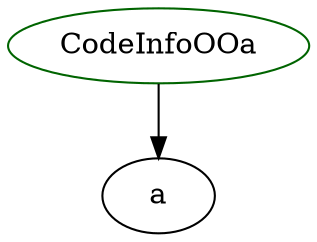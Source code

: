 digraph codeinfoooa{
CodeInfoOOa	[shape=oval, color=darkgreen, label="CodeInfoOOa"];
CodeInfoOOa -> a;
}
